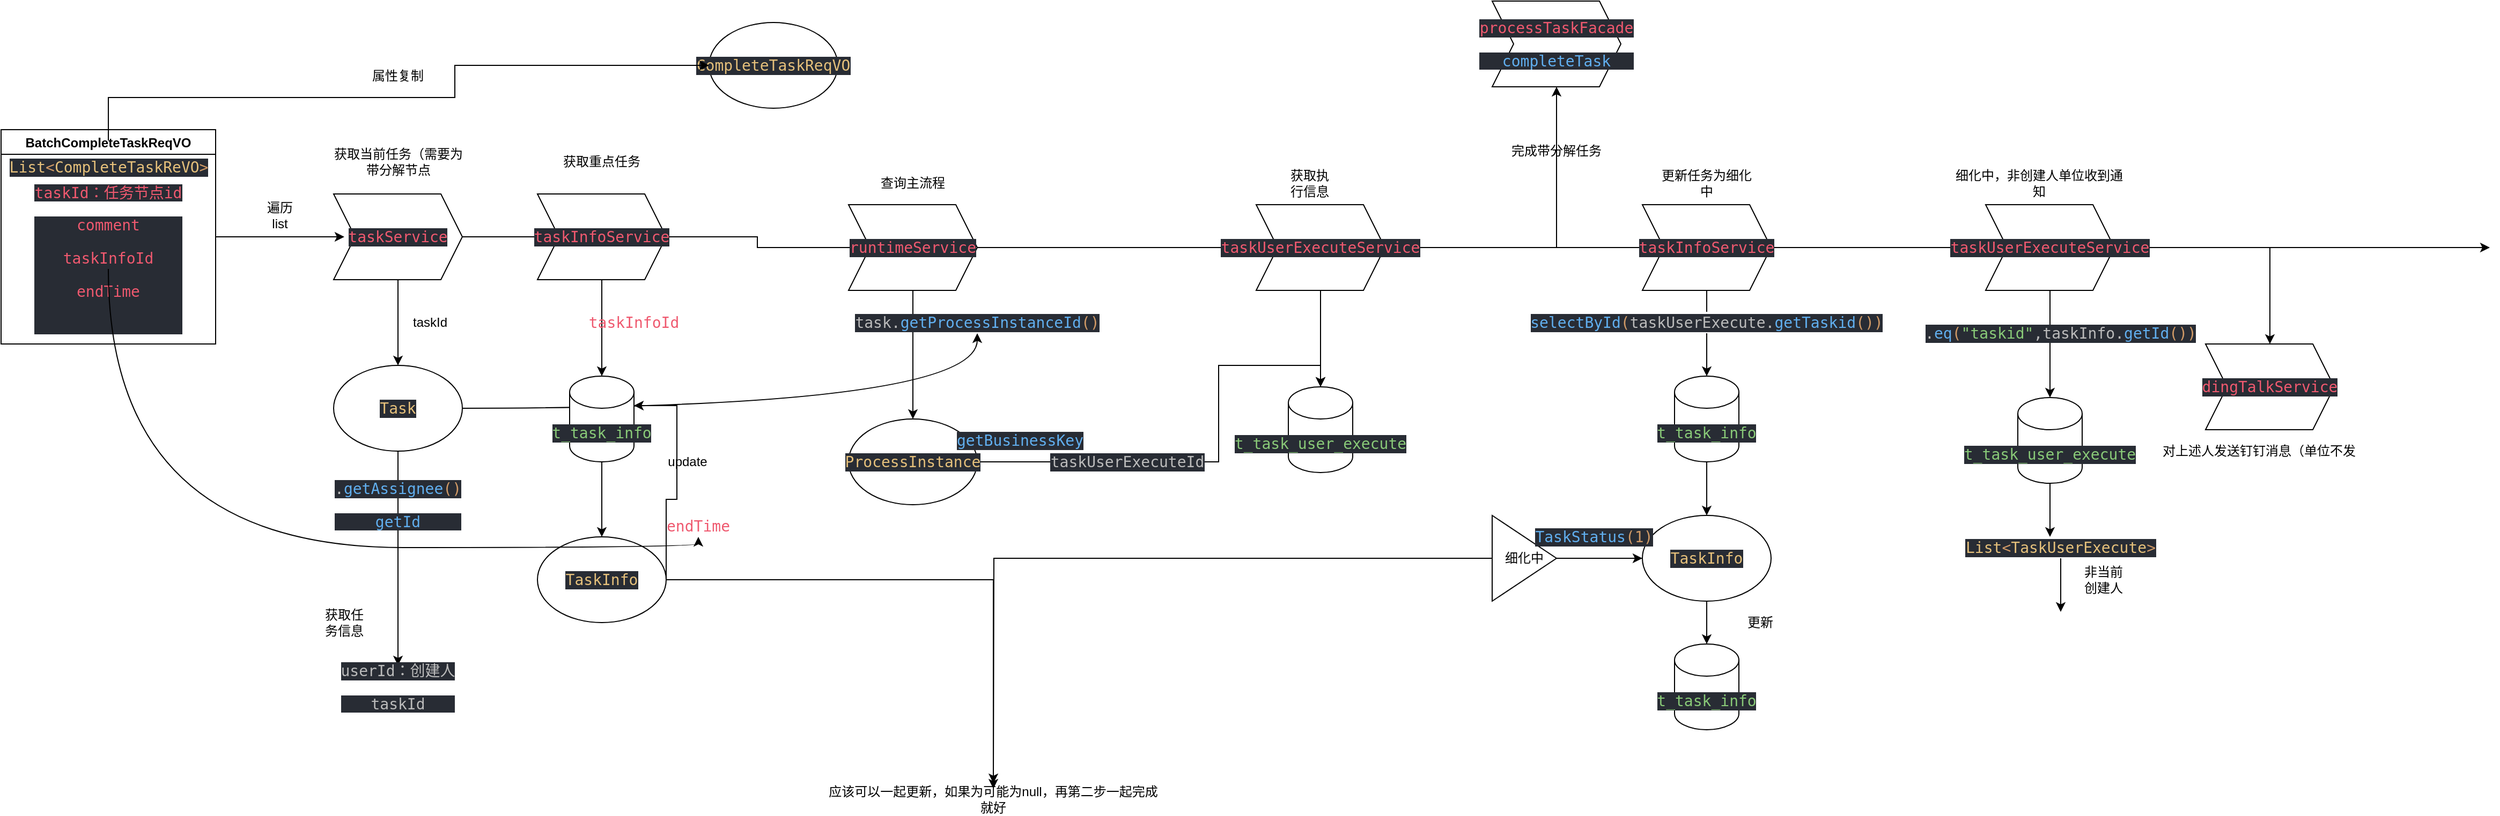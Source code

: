 <mxfile version="14.7.8" type="github">
  <diagram name="Page-1" id="2a216829-ef6e-dabb-86c1-c78162f3ba2b">
    <mxGraphModel dx="1955" dy="934" grid="1" gridSize="10" guides="1" tooltips="1" connect="1" arrows="1" fold="1" page="1" pageScale="1" pageWidth="850" pageHeight="1100" background="none" math="0" shadow="0">
      <root>
        <mxCell id="0" />
        <mxCell id="1" parent="0" />
        <mxCell id="A6VqSCoXwRXT_nMqE62j-7" style="edgeStyle=orthogonalEdgeStyle;rounded=0;orthogonalLoop=1;jettySize=auto;html=1;" edge="1" parent="1" source="A6VqSCoXwRXT_nMqE62j-2">
          <mxGeometry relative="1" as="geometry">
            <mxPoint x="390" y="390" as="targetPoint" />
          </mxGeometry>
        </mxCell>
        <mxCell id="A6VqSCoXwRXT_nMqE62j-2" value="BatchCompleteTaskReqVO" style="swimlane;" vertex="1" parent="1">
          <mxGeometry x="70" y="290" width="200" height="200" as="geometry" />
        </mxCell>
        <mxCell id="A6VqSCoXwRXT_nMqE62j-3" value="&lt;pre style=&quot;background-color: #282c34 ; color: #bbbbbb ; font-family: &amp;#34;jetbrains mono&amp;#34; , monospace ; font-size: 10.5pt&quot;&gt;&lt;span style=&quot;color: #e5c07b&quot;&gt;List&lt;/span&gt;&lt;span style=&quot;color: #d19a66&quot;&gt;&amp;lt;&lt;/span&gt;&lt;span style=&quot;color: #e5c07b&quot;&gt;CompleteTaskReVO&lt;/span&gt;&lt;span style=&quot;color: #d19a66&quot;&gt;&amp;gt;&lt;/span&gt;&lt;/pre&gt;" style="text;html=1;align=center;verticalAlign=middle;resizable=0;points=[];autosize=1;strokeColor=none;" vertex="1" parent="A6VqSCoXwRXT_nMqE62j-2">
          <mxGeometry x="15" y="10" width="170" height="50" as="geometry" />
        </mxCell>
        <mxCell id="A6VqSCoXwRXT_nMqE62j-6" value="&lt;pre style=&quot;background-color: #282c34 ; color: #bbbbbb ; font-family: &amp;#34;jetbrains mono&amp;#34; , monospace ; font-size: 10.5pt&quot;&gt;&lt;span style=&quot;color: #ef596f&quot;&gt;taskId：任务节点id&lt;/span&gt;&lt;/pre&gt;&lt;pre style=&quot;background-color: #282c34 ; color: #bbbbbb ; font-family: &amp;#34;jetbrains mono&amp;#34; , monospace ; font-size: 10.5pt&quot;&gt;&lt;pre style=&quot;font-family: &amp;#34;jetbrains mono&amp;#34; , monospace ; font-size: 10.5pt&quot;&gt;&lt;span style=&quot;color: #ef596f&quot;&gt;comment&lt;/span&gt;&lt;/pre&gt;&lt;pre style=&quot;font-family: &amp;#34;jetbrains mono&amp;#34; , monospace ; font-size: 10.5pt&quot;&gt;&lt;span style=&quot;color: #ef596f&quot;&gt;taskInfoId&lt;/span&gt;&lt;/pre&gt;&lt;pre style=&quot;font-family: &amp;#34;jetbrains mono&amp;#34; , monospace ; font-size: 10.5pt&quot;&gt;&lt;span style=&quot;color: #ef596f&quot;&gt;endTime&lt;/span&gt;&lt;/pre&gt;&lt;pre style=&quot;font-family: &amp;#34;jetbrains mono&amp;#34; , monospace ; font-size: 10.5pt&quot;&gt;&lt;span style=&quot;color: #ef596f&quot;&gt;&lt;br&gt;&lt;/span&gt;&lt;/pre&gt;&lt;/pre&gt;" style="text;html=1;strokeColor=none;fillColor=none;align=center;verticalAlign=middle;whiteSpace=wrap;rounded=0;" vertex="1" parent="A6VqSCoXwRXT_nMqE62j-2">
          <mxGeometry x="80" y="110" width="40" height="20" as="geometry" />
        </mxCell>
        <mxCell id="A6VqSCoXwRXT_nMqE62j-10" style="edgeStyle=orthogonalEdgeStyle;rounded=0;orthogonalLoop=1;jettySize=auto;html=1;" edge="1" parent="1" source="A6VqSCoXwRXT_nMqE62j-9">
          <mxGeometry relative="1" as="geometry">
            <mxPoint x="440" y="510" as="targetPoint" />
          </mxGeometry>
        </mxCell>
        <mxCell id="A6VqSCoXwRXT_nMqE62j-14" style="edgeStyle=orthogonalEdgeStyle;rounded=0;orthogonalLoop=1;jettySize=auto;html=1;exitX=1;exitY=0.5;exitDx=0;exitDy=0;" edge="1" parent="1" source="A6VqSCoXwRXT_nMqE62j-9">
          <mxGeometry relative="1" as="geometry">
            <mxPoint x="590" y="390" as="targetPoint" />
          </mxGeometry>
        </mxCell>
        <mxCell id="A6VqSCoXwRXT_nMqE62j-9" value="&lt;pre style=&quot;background-color: #282c34 ; color: #bbbbbb ; font-family: &amp;#34;jetbrains mono&amp;#34; , monospace ; font-size: 10.5pt&quot;&gt;&lt;span style=&quot;color: #ef596f&quot;&gt;taskService&lt;/span&gt;&lt;/pre&gt;" style="shape=step;perimeter=stepPerimeter;whiteSpace=wrap;html=1;fixedSize=1;" vertex="1" parent="1">
          <mxGeometry x="380" y="350" width="120" height="80" as="geometry" />
        </mxCell>
        <mxCell id="A6VqSCoXwRXT_nMqE62j-11" value="taskId" style="text;html=1;strokeColor=none;fillColor=none;align=center;verticalAlign=middle;whiteSpace=wrap;rounded=0;" vertex="1" parent="1">
          <mxGeometry x="450" y="460" width="40" height="20" as="geometry" />
        </mxCell>
        <mxCell id="A6VqSCoXwRXT_nMqE62j-43" style="edgeStyle=orthogonalEdgeStyle;curved=1;rounded=0;orthogonalLoop=1;jettySize=auto;html=1;entryX=0.5;entryY=1;entryDx=0;entryDy=0;" edge="1" parent="1" source="A6VqSCoXwRXT_nMqE62j-12" target="A6VqSCoXwRXT_nMqE62j-41">
          <mxGeometry relative="1" as="geometry" />
        </mxCell>
        <mxCell id="A6VqSCoXwRXT_nMqE62j-50" style="edgeStyle=orthogonalEdgeStyle;curved=1;rounded=0;orthogonalLoop=1;jettySize=auto;html=1;" edge="1" parent="1" source="A6VqSCoXwRXT_nMqE62j-12">
          <mxGeometry relative="1" as="geometry">
            <mxPoint x="440" y="790" as="targetPoint" />
          </mxGeometry>
        </mxCell>
        <mxCell id="A6VqSCoXwRXT_nMqE62j-12" value="&lt;pre style=&quot;background-color: #282c34 ; color: #bbbbbb ; font-family: &amp;#34;jetbrains mono&amp;#34; , monospace ; font-size: 10.5pt&quot;&gt;&lt;span style=&quot;color: #e5c07b&quot;&gt;Task&lt;/span&gt;&lt;/pre&gt;" style="ellipse;whiteSpace=wrap;html=1;" vertex="1" parent="1">
          <mxGeometry x="380" y="510" width="120" height="80" as="geometry" />
        </mxCell>
        <mxCell id="A6VqSCoXwRXT_nMqE62j-13" value="获取当前任务（需要为带分解节点" style="text;html=1;strokeColor=none;fillColor=none;align=center;verticalAlign=middle;whiteSpace=wrap;rounded=0;" vertex="1" parent="1">
          <mxGeometry x="377.5" y="310" width="125" height="20" as="geometry" />
        </mxCell>
        <mxCell id="A6VqSCoXwRXT_nMqE62j-16" style="edgeStyle=orthogonalEdgeStyle;rounded=0;orthogonalLoop=1;jettySize=auto;html=1;entryX=0.5;entryY=0;entryDx=0;entryDy=0;entryPerimeter=0;" edge="1" parent="1" source="A6VqSCoXwRXT_nMqE62j-15" target="A6VqSCoXwRXT_nMqE62j-18">
          <mxGeometry relative="1" as="geometry">
            <mxPoint x="630" y="510" as="targetPoint" />
          </mxGeometry>
        </mxCell>
        <mxCell id="A6VqSCoXwRXT_nMqE62j-102" style="edgeStyle=orthogonalEdgeStyle;rounded=0;orthogonalLoop=1;jettySize=auto;html=1;" edge="1" parent="1" source="A6VqSCoXwRXT_nMqE62j-15" target="A6VqSCoXwRXT_nMqE62j-38">
          <mxGeometry relative="1" as="geometry" />
        </mxCell>
        <mxCell id="A6VqSCoXwRXT_nMqE62j-15" value="&lt;pre style=&quot;background-color: #282c34 ; color: #bbbbbb ; font-family: &amp;#34;jetbrains mono&amp;#34; , monospace ; font-size: 10.5pt&quot;&gt;&lt;span style=&quot;color: #ef596f&quot;&gt;taskInfoService&lt;/span&gt;&lt;/pre&gt;" style="shape=step;perimeter=stepPerimeter;whiteSpace=wrap;html=1;fixedSize=1;" vertex="1" parent="1">
          <mxGeometry x="570" y="350" width="120" height="80" as="geometry" />
        </mxCell>
        <mxCell id="A6VqSCoXwRXT_nMqE62j-17" value="&lt;pre style=&quot;color: rgb(187 , 187 , 187) ; font-size: 10.5pt ; font-family: &amp;#34;jetbrains mono&amp;#34; , monospace&quot;&gt;&lt;span style=&quot;color: rgb(239 , 89 , 111)&quot;&gt;taskInfoId&lt;/span&gt;&lt;/pre&gt;" style="text;html=1;strokeColor=none;fillColor=none;align=center;verticalAlign=middle;whiteSpace=wrap;rounded=0;" vertex="1" parent="1">
          <mxGeometry x="640" y="460" width="40" height="20" as="geometry" />
        </mxCell>
        <mxCell id="A6VqSCoXwRXT_nMqE62j-22" style="edgeStyle=orthogonalEdgeStyle;rounded=0;orthogonalLoop=1;jettySize=auto;html=1;entryX=0.5;entryY=0;entryDx=0;entryDy=0;" edge="1" parent="1" source="A6VqSCoXwRXT_nMqE62j-18" target="A6VqSCoXwRXT_nMqE62j-21">
          <mxGeometry relative="1" as="geometry" />
        </mxCell>
        <mxCell id="A6VqSCoXwRXT_nMqE62j-18" value="&lt;pre style=&quot;background-color: #282c34 ; color: #bbbbbb ; font-family: &amp;#34;jetbrains mono&amp;#34; , monospace ; font-size: 10.5pt&quot;&gt;&lt;span style=&quot;color: #89ca78&quot;&gt;t_task_info&lt;/span&gt;&lt;/pre&gt;" style="shape=cylinder3;whiteSpace=wrap;html=1;boundedLbl=1;backgroundOutline=1;size=15;" vertex="1" parent="1">
          <mxGeometry x="600" y="520" width="60" height="80" as="geometry" />
        </mxCell>
        <mxCell id="A6VqSCoXwRXT_nMqE62j-20" value="获取重点任务" style="text;html=1;strokeColor=none;fillColor=none;align=center;verticalAlign=middle;whiteSpace=wrap;rounded=0;" vertex="1" parent="1">
          <mxGeometry x="585" y="310" width="90" height="20" as="geometry" />
        </mxCell>
        <mxCell id="A6VqSCoXwRXT_nMqE62j-23" style="edgeStyle=orthogonalEdgeStyle;rounded=0;orthogonalLoop=1;jettySize=auto;html=1;entryX=1;entryY=0;entryDx=0;entryDy=27.5;entryPerimeter=0;" edge="1" parent="1" source="A6VqSCoXwRXT_nMqE62j-21" target="A6VqSCoXwRXT_nMqE62j-18">
          <mxGeometry relative="1" as="geometry">
            <Array as="points">
              <mxPoint x="690" y="635" />
              <mxPoint x="700" y="635" />
              <mxPoint x="700" y="548" />
            </Array>
          </mxGeometry>
        </mxCell>
        <mxCell id="A6VqSCoXwRXT_nMqE62j-98" style="edgeStyle=orthogonalEdgeStyle;rounded=0;orthogonalLoop=1;jettySize=auto;html=1;" edge="1" parent="1" source="A6VqSCoXwRXT_nMqE62j-21" target="A6VqSCoXwRXT_nMqE62j-97">
          <mxGeometry relative="1" as="geometry" />
        </mxCell>
        <mxCell id="A6VqSCoXwRXT_nMqE62j-21" value="&lt;pre style=&quot;background-color: #282c34 ; color: #bbbbbb ; font-family: &amp;#34;jetbrains mono&amp;#34; , monospace ; font-size: 10.5pt&quot;&gt;&lt;span style=&quot;color: #e5c07b&quot;&gt;TaskInfo&lt;/span&gt;&lt;/pre&gt;" style="ellipse;whiteSpace=wrap;html=1;" vertex="1" parent="1">
          <mxGeometry x="570" y="670" width="120" height="80" as="geometry" />
        </mxCell>
        <mxCell id="A6VqSCoXwRXT_nMqE62j-27" value="&lt;pre style=&quot;color: rgb(187 , 187 , 187) ; font-size: 10.5pt ; font-family: &amp;#34;jetbrains mono&amp;#34; , monospace&quot;&gt;&lt;span style=&quot;color: rgb(239 , 89 , 111)&quot;&gt;endTime&lt;/span&gt;&lt;/pre&gt;" style="text;html=1;strokeColor=none;fillColor=none;align=center;verticalAlign=middle;whiteSpace=wrap;rounded=0;" vertex="1" parent="1">
          <mxGeometry x="700" y="650" width="40" height="20" as="geometry" />
        </mxCell>
        <mxCell id="A6VqSCoXwRXT_nMqE62j-30" style="edgeStyle=orthogonalEdgeStyle;curved=1;rounded=0;orthogonalLoop=1;jettySize=auto;html=1;entryX=0.5;entryY=1;entryDx=0;entryDy=0;" edge="1" parent="1" source="A6VqSCoXwRXT_nMqE62j-6" target="A6VqSCoXwRXT_nMqE62j-27">
          <mxGeometry relative="1" as="geometry">
            <Array as="points">
              <mxPoint x="170" y="680" />
              <mxPoint x="720" y="680" />
            </Array>
          </mxGeometry>
        </mxCell>
        <mxCell id="A6VqSCoXwRXT_nMqE62j-32" value="遍历list" style="text;html=1;strokeColor=none;fillColor=none;align=center;verticalAlign=middle;whiteSpace=wrap;rounded=0;" vertex="1" parent="1">
          <mxGeometry x="310" y="360" width="40" height="20" as="geometry" />
        </mxCell>
        <mxCell id="A6VqSCoXwRXT_nMqE62j-33" value="&lt;pre style=&quot;background-color: #282c34 ; color: #bbbbbb ; font-family: &amp;#34;jetbrains mono&amp;#34; , monospace ; font-size: 10.5pt&quot;&gt;&lt;span style=&quot;color: #e5c07b&quot;&gt;CompleteTaskReqVO&lt;/span&gt;&lt;/pre&gt;" style="ellipse;whiteSpace=wrap;html=1;" vertex="1" parent="1">
          <mxGeometry x="730" y="190" width="120" height="80" as="geometry" />
        </mxCell>
        <mxCell id="A6VqSCoXwRXT_nMqE62j-36" value="属性复制" style="text;html=1;strokeColor=none;fillColor=none;align=center;verticalAlign=middle;whiteSpace=wrap;rounded=0;" vertex="1" parent="1">
          <mxGeometry x="400" y="230" width="80" height="20" as="geometry" />
        </mxCell>
        <mxCell id="A6VqSCoXwRXT_nMqE62j-40" style="edgeStyle=orthogonalEdgeStyle;curved=1;rounded=0;orthogonalLoop=1;jettySize=auto;html=1;entryX=0.5;entryY=0;entryDx=0;entryDy=0;" edge="1" parent="1" source="A6VqSCoXwRXT_nMqE62j-38" target="A6VqSCoXwRXT_nMqE62j-44">
          <mxGeometry relative="1" as="geometry">
            <mxPoint x="920" y="550" as="targetPoint" />
          </mxGeometry>
        </mxCell>
        <mxCell id="A6VqSCoXwRXT_nMqE62j-59" style="edgeStyle=orthogonalEdgeStyle;curved=1;rounded=0;orthogonalLoop=1;jettySize=auto;html=1;entryX=0;entryY=0.5;entryDx=0;entryDy=0;" edge="1" parent="1" source="A6VqSCoXwRXT_nMqE62j-38" target="A6VqSCoXwRXT_nMqE62j-60">
          <mxGeometry relative="1" as="geometry">
            <mxPoint x="1280" y="410" as="targetPoint" />
          </mxGeometry>
        </mxCell>
        <mxCell id="A6VqSCoXwRXT_nMqE62j-38" value="&lt;pre style=&quot;background-color: #282c34 ; color: #bbbbbb ; font-family: &amp;#34;jetbrains mono&amp;#34; , monospace ; font-size: 10.5pt&quot;&gt;&lt;span style=&quot;color: #ef596f&quot;&gt;runtimeService&lt;/span&gt;&lt;/pre&gt;" style="shape=step;perimeter=stepPerimeter;whiteSpace=wrap;html=1;fixedSize=1;" vertex="1" parent="1">
          <mxGeometry x="860" y="360" width="120" height="80" as="geometry" />
        </mxCell>
        <mxCell id="A6VqSCoXwRXT_nMqE62j-41" value="&lt;pre style=&quot;background-color: #282c34 ; color: #bbbbbb ; font-family: &amp;#34;jetbrains mono&amp;#34; , monospace ; font-size: 10.5pt&quot;&gt;task.&lt;span style=&quot;color: #61afef&quot;&gt;getProcessInstanceId&lt;/span&gt;&lt;span style=&quot;color: #d19a66&quot;&gt;()&lt;/span&gt;&lt;/pre&gt;" style="text;html=1;strokeColor=none;fillColor=none;align=center;verticalAlign=middle;whiteSpace=wrap;rounded=0;" vertex="1" parent="1">
          <mxGeometry x="960" y="460" width="40" height="20" as="geometry" />
        </mxCell>
        <mxCell id="A6VqSCoXwRXT_nMqE62j-46" style="edgeStyle=orthogonalEdgeStyle;curved=1;rounded=0;orthogonalLoop=1;jettySize=auto;html=1;entryX=0;entryY=0.5;entryDx=0;entryDy=0;" edge="1" parent="1" source="A6VqSCoXwRXT_nMqE62j-44" target="A6VqSCoXwRXT_nMqE62j-47">
          <mxGeometry relative="1" as="geometry">
            <mxPoint x="1040" y="600" as="targetPoint" />
          </mxGeometry>
        </mxCell>
        <mxCell id="A6VqSCoXwRXT_nMqE62j-44" value="&lt;pre style=&quot;background-color: #282c34 ; color: #bbbbbb ; font-family: &amp;#34;jetbrains mono&amp;#34; , monospace ; font-size: 10.5pt&quot;&gt;&lt;span style=&quot;color: #e5c07b&quot;&gt;ProcessInstance&lt;/span&gt;&lt;/pre&gt;" style="ellipse;whiteSpace=wrap;html=1;" vertex="1" parent="1">
          <mxGeometry x="860" y="560" width="120" height="80" as="geometry" />
        </mxCell>
        <mxCell id="A6VqSCoXwRXT_nMqE62j-45" value="查询主流程" style="text;html=1;strokeColor=none;fillColor=none;align=center;verticalAlign=middle;whiteSpace=wrap;rounded=0;" vertex="1" parent="1">
          <mxGeometry x="885" y="330" width="70" height="20" as="geometry" />
        </mxCell>
        <mxCell id="A6VqSCoXwRXT_nMqE62j-64" style="edgeStyle=orthogonalEdgeStyle;rounded=0;orthogonalLoop=1;jettySize=auto;html=1;entryX=0.5;entryY=0;entryDx=0;entryDy=0;entryPerimeter=0;" edge="1" parent="1" source="A6VqSCoXwRXT_nMqE62j-47" target="A6VqSCoXwRXT_nMqE62j-62">
          <mxGeometry relative="1" as="geometry" />
        </mxCell>
        <mxCell id="A6VqSCoXwRXT_nMqE62j-47" value="&lt;pre style=&quot;background-color: #282c34 ; color: #bbbbbb ; font-family: &amp;#34;jetbrains mono&amp;#34; , monospace ; font-size: 10.5pt&quot;&gt;taskUserExecuteId&lt;/pre&gt;" style="text;html=1;strokeColor=none;fillColor=none;align=center;verticalAlign=middle;whiteSpace=wrap;rounded=0;" vertex="1" parent="1">
          <mxGeometry x="1100" y="590" width="40" height="20" as="geometry" />
        </mxCell>
        <mxCell id="A6VqSCoXwRXT_nMqE62j-48" value="&lt;pre style=&quot;background-color: #282c34 ; color: #bbbbbb ; font-family: &amp;#34;jetbrains mono&amp;#34; , monospace ; font-size: 10.5pt&quot;&gt;&lt;span style=&quot;color: #61afef&quot;&gt;getBusinessKey&lt;/span&gt;&lt;/pre&gt;" style="text;html=1;strokeColor=none;fillColor=none;align=center;verticalAlign=middle;whiteSpace=wrap;rounded=0;" vertex="1" parent="1">
          <mxGeometry x="1000" y="570" width="40" height="20" as="geometry" />
        </mxCell>
        <mxCell id="A6VqSCoXwRXT_nMqE62j-51" value="&lt;pre style=&quot;background-color: #282c34 ; color: #bbbbbb ; font-family: &amp;#34;jetbrains mono&amp;#34; , monospace ; font-size: 10.5pt&quot;&gt;userId：创建人&lt;/pre&gt;&lt;pre style=&quot;background-color: #282c34 ; color: #bbbbbb ; font-family: &amp;#34;jetbrains mono&amp;#34; , monospace ; font-size: 10.5pt&quot;&gt;&lt;pre style=&quot;font-family: &amp;#34;jetbrains mono&amp;#34; , monospace ; font-size: 10.5pt&quot;&gt;taskId&lt;/pre&gt;&lt;/pre&gt;" style="text;html=1;strokeColor=none;fillColor=none;align=center;verticalAlign=middle;whiteSpace=wrap;rounded=0;" vertex="1" parent="1">
          <mxGeometry x="420" y="800" width="40" height="20" as="geometry" />
        </mxCell>
        <mxCell id="A6VqSCoXwRXT_nMqE62j-52" value="&lt;pre style=&quot;background-color: #282c34 ; color: #bbbbbb ; font-family: &amp;#34;jetbrains mono&amp;#34; , monospace ; font-size: 10.5pt&quot;&gt;.&lt;span style=&quot;color: #61afef&quot;&gt;getAssignee&lt;/span&gt;&lt;span style=&quot;color: #d19a66&quot;&gt;()&lt;/span&gt;&lt;/pre&gt;&lt;pre style=&quot;background-color: #282c34 ; color: #bbbbbb ; font-family: &amp;#34;jetbrains mono&amp;#34; , monospace ; font-size: 10.5pt&quot;&gt;&lt;pre style=&quot;font-family: &amp;#34;jetbrains mono&amp;#34; , monospace ; font-size: 10.5pt&quot;&gt;&lt;span style=&quot;color: #61afef&quot;&gt;getId&lt;/span&gt;&lt;/pre&gt;&lt;/pre&gt;" style="text;html=1;strokeColor=none;fillColor=none;align=center;verticalAlign=middle;whiteSpace=wrap;rounded=0;" vertex="1" parent="1">
          <mxGeometry x="420" y="630" width="40" height="20" as="geometry" />
        </mxCell>
        <mxCell id="A6VqSCoXwRXT_nMqE62j-55" value="获取任务信息" style="text;html=1;strokeColor=none;fillColor=none;align=center;verticalAlign=middle;whiteSpace=wrap;rounded=0;" vertex="1" parent="1">
          <mxGeometry x="370" y="740" width="40" height="20" as="geometry" />
        </mxCell>
        <mxCell id="A6VqSCoXwRXT_nMqE62j-61" style="edgeStyle=orthogonalEdgeStyle;curved=1;rounded=0;orthogonalLoop=1;jettySize=auto;html=1;entryX=0.5;entryY=0;entryDx=0;entryDy=0;entryPerimeter=0;" edge="1" parent="1" source="A6VqSCoXwRXT_nMqE62j-60" target="A6VqSCoXwRXT_nMqE62j-62">
          <mxGeometry relative="1" as="geometry">
            <mxPoint x="1300" y="520" as="targetPoint" />
          </mxGeometry>
        </mxCell>
        <mxCell id="A6VqSCoXwRXT_nMqE62j-70" style="edgeStyle=orthogonalEdgeStyle;rounded=0;orthogonalLoop=1;jettySize=auto;html=1;entryX=0.5;entryY=1;entryDx=0;entryDy=0;" edge="1" parent="1" source="A6VqSCoXwRXT_nMqE62j-60" target="A6VqSCoXwRXT_nMqE62j-69">
          <mxGeometry relative="1" as="geometry" />
        </mxCell>
        <mxCell id="A6VqSCoXwRXT_nMqE62j-73" style="edgeStyle=orthogonalEdgeStyle;rounded=0;orthogonalLoop=1;jettySize=auto;html=1;entryX=0;entryY=0.5;entryDx=0;entryDy=0;" edge="1" parent="1" source="A6VqSCoXwRXT_nMqE62j-60" target="A6VqSCoXwRXT_nMqE62j-74">
          <mxGeometry relative="1" as="geometry">
            <mxPoint x="1580" y="400.0" as="targetPoint" />
          </mxGeometry>
        </mxCell>
        <mxCell id="A6VqSCoXwRXT_nMqE62j-60" value="&lt;pre style=&quot;background-color: #282c34 ; color: #bbbbbb ; font-family: &amp;#34;jetbrains mono&amp;#34; , monospace ; font-size: 10.5pt&quot;&gt;&lt;span style=&quot;color: #ef596f&quot;&gt;taskUserExecuteService&lt;/span&gt;&lt;/pre&gt;" style="shape=step;perimeter=stepPerimeter;whiteSpace=wrap;html=1;fixedSize=1;" vertex="1" parent="1">
          <mxGeometry x="1240" y="360" width="120" height="80" as="geometry" />
        </mxCell>
        <mxCell id="A6VqSCoXwRXT_nMqE62j-62" value="&lt;pre style=&quot;background-color: #282c34 ; color: #bbbbbb ; font-family: &amp;#34;jetbrains mono&amp;#34; , monospace ; font-size: 10.5pt&quot;&gt;&lt;span style=&quot;color: #89ca78&quot;&gt;t_task_user_execute&lt;/span&gt;&lt;/pre&gt;" style="shape=cylinder3;whiteSpace=wrap;html=1;boundedLbl=1;backgroundOutline=1;size=15;" vertex="1" parent="1">
          <mxGeometry x="1270" y="530" width="60" height="80" as="geometry" />
        </mxCell>
        <mxCell id="A6VqSCoXwRXT_nMqE62j-65" value="获取执行信息" style="text;html=1;strokeColor=none;fillColor=none;align=center;verticalAlign=middle;whiteSpace=wrap;rounded=0;" vertex="1" parent="1">
          <mxGeometry x="1270" y="330" width="40" height="20" as="geometry" />
        </mxCell>
        <mxCell id="A6VqSCoXwRXT_nMqE62j-66" value="update" style="text;html=1;strokeColor=none;fillColor=none;align=center;verticalAlign=middle;whiteSpace=wrap;rounded=0;" vertex="1" parent="1">
          <mxGeometry x="690" y="590" width="40" height="20" as="geometry" />
        </mxCell>
        <mxCell id="A6VqSCoXwRXT_nMqE62j-69" value="&lt;pre style=&quot;background-color: #282c34 ; color: #bbbbbb ; font-family: &amp;#34;jetbrains mono&amp;#34; , monospace ; font-size: 10.5pt&quot;&gt;&lt;span style=&quot;color: #ef596f&quot;&gt;processTaskFacade&lt;/span&gt;&lt;/pre&gt;&lt;pre style=&quot;background-color: rgb(40 , 44 , 52) ; font-family: &amp;#34;jetbrains mono&amp;#34; , monospace ; font-size: 10.5pt ; color: rgb(187 , 187 , 187)&quot;&gt;&lt;pre style=&quot;font-family: &amp;#34;jetbrains mono&amp;#34; , monospace ; font-size: 10.5pt&quot;&gt;&lt;span style=&quot;color: #61afef&quot;&gt;completeTask&lt;/span&gt;&lt;/pre&gt;&lt;/pre&gt;" style="shape=step;perimeter=stepPerimeter;whiteSpace=wrap;html=1;fixedSize=1;" vertex="1" parent="1">
          <mxGeometry x="1460" y="170" width="120" height="80" as="geometry" />
        </mxCell>
        <mxCell id="A6VqSCoXwRXT_nMqE62j-72" value="完成带分解任务" style="text;html=1;strokeColor=none;fillColor=none;align=center;verticalAlign=middle;whiteSpace=wrap;rounded=0;" vertex="1" parent="1">
          <mxGeometry x="1465" y="300" width="110" height="20" as="geometry" />
        </mxCell>
        <mxCell id="A6VqSCoXwRXT_nMqE62j-75" style="edgeStyle=orthogonalEdgeStyle;rounded=0;orthogonalLoop=1;jettySize=auto;html=1;startArrow=none;" edge="1" parent="1" source="A6VqSCoXwRXT_nMqE62j-76">
          <mxGeometry relative="1" as="geometry">
            <mxPoint x="1660" y="520.0" as="targetPoint" />
          </mxGeometry>
        </mxCell>
        <mxCell id="A6VqSCoXwRXT_nMqE62j-106" value="" style="edgeStyle=orthogonalEdgeStyle;rounded=0;orthogonalLoop=1;jettySize=auto;html=1;" edge="1" parent="1" source="A6VqSCoXwRXT_nMqE62j-74" target="A6VqSCoXwRXT_nMqE62j-105">
          <mxGeometry relative="1" as="geometry" />
        </mxCell>
        <mxCell id="A6VqSCoXwRXT_nMqE62j-74" value="&lt;pre style=&quot;background-color: #282c34 ; color: #bbbbbb ; font-family: &amp;#34;jetbrains mono&amp;#34; , monospace ; font-size: 10.5pt&quot;&gt;&lt;span style=&quot;color: #ef596f&quot;&gt;taskInfoService&lt;/span&gt;&lt;/pre&gt;" style="shape=step;perimeter=stepPerimeter;whiteSpace=wrap;html=1;fixedSize=1;" vertex="1" parent="1">
          <mxGeometry x="1600" y="360" width="120" height="80" as="geometry" />
        </mxCell>
        <mxCell id="A6VqSCoXwRXT_nMqE62j-76" value="&lt;pre style=&quot;background-color: #282c34 ; color: #bbbbbb ; font-family: &amp;#34;jetbrains mono&amp;#34; , monospace ; font-size: 10.5pt&quot;&gt;&lt;span style=&quot;color: #61afef&quot;&gt;selectById&lt;/span&gt;&lt;span style=&quot;color: #d19a66&quot;&gt;(&lt;/span&gt;taskUserExecute.&lt;span style=&quot;color: #61afef&quot;&gt;getTaskid&lt;/span&gt;&lt;span style=&quot;color: #d19a66&quot;&gt;())&lt;/span&gt;&lt;/pre&gt;" style="text;html=1;strokeColor=none;fillColor=none;align=center;verticalAlign=middle;whiteSpace=wrap;rounded=0;" vertex="1" parent="1">
          <mxGeometry x="1640" y="460" width="40" height="20" as="geometry" />
        </mxCell>
        <mxCell id="A6VqSCoXwRXT_nMqE62j-77" value="" style="edgeStyle=orthogonalEdgeStyle;rounded=0;orthogonalLoop=1;jettySize=auto;html=1;endArrow=none;" edge="1" parent="1" source="A6VqSCoXwRXT_nMqE62j-74" target="A6VqSCoXwRXT_nMqE62j-76">
          <mxGeometry relative="1" as="geometry">
            <mxPoint x="1660" y="520.0" as="targetPoint" />
            <mxPoint x="1660" y="440.0" as="sourcePoint" />
          </mxGeometry>
        </mxCell>
        <mxCell id="A6VqSCoXwRXT_nMqE62j-90" style="edgeStyle=orthogonalEdgeStyle;rounded=0;orthogonalLoop=1;jettySize=auto;html=1;" edge="1" parent="1" source="A6VqSCoXwRXT_nMqE62j-78" target="A6VqSCoXwRXT_nMqE62j-92">
          <mxGeometry relative="1" as="geometry">
            <mxPoint x="1660" y="770.0" as="targetPoint" />
          </mxGeometry>
        </mxCell>
        <mxCell id="A6VqSCoXwRXT_nMqE62j-99" style="edgeStyle=orthogonalEdgeStyle;rounded=0;orthogonalLoop=1;jettySize=auto;html=1;entryX=0.5;entryY=0;entryDx=0;entryDy=0;" edge="1" parent="1" source="A6VqSCoXwRXT_nMqE62j-78">
          <mxGeometry relative="1" as="geometry">
            <mxPoint x="995" y="900" as="targetPoint" />
          </mxGeometry>
        </mxCell>
        <mxCell id="A6VqSCoXwRXT_nMqE62j-78" value="&lt;pre style=&quot;background-color: #282c34 ; color: #bbbbbb ; font-family: &amp;#34;jetbrains mono&amp;#34; , monospace ; font-size: 10.5pt&quot;&gt;&lt;span style=&quot;color: #e5c07b&quot;&gt;TaskInfo&lt;/span&gt;&lt;/pre&gt;" style="ellipse;whiteSpace=wrap;html=1;" vertex="1" parent="1">
          <mxGeometry x="1600" y="650" width="120" height="80" as="geometry" />
        </mxCell>
        <mxCell id="A6VqSCoXwRXT_nMqE62j-83" style="edgeStyle=orthogonalEdgeStyle;rounded=0;orthogonalLoop=1;jettySize=auto;html=1;" edge="1" parent="1" source="A6VqSCoXwRXT_nMqE62j-82" target="A6VqSCoXwRXT_nMqE62j-78">
          <mxGeometry relative="1" as="geometry" />
        </mxCell>
        <mxCell id="A6VqSCoXwRXT_nMqE62j-82" value="细化中" style="triangle;whiteSpace=wrap;html=1;" vertex="1" parent="1">
          <mxGeometry x="1460" y="650" width="60" height="80" as="geometry" />
        </mxCell>
        <mxCell id="A6VqSCoXwRXT_nMqE62j-84" value="&lt;pre style=&quot;background-color: #282c34 ; color: #bbbbbb ; font-family: &amp;#34;jetbrains mono&amp;#34; , monospace ; font-size: 10.5pt&quot;&gt;&lt;span style=&quot;color: #61afef&quot;&gt;TaskStatus&lt;/span&gt;&lt;span style=&quot;color: #d19a66&quot;&gt;(1)&lt;/span&gt;&lt;/pre&gt;" style="text;html=1;strokeColor=none;fillColor=none;align=center;verticalAlign=middle;whiteSpace=wrap;rounded=0;" vertex="1" parent="1">
          <mxGeometry x="1535" y="660" width="40" height="20" as="geometry" />
        </mxCell>
        <mxCell id="A6VqSCoXwRXT_nMqE62j-87" style="edgeStyle=orthogonalEdgeStyle;rounded=0;orthogonalLoop=1;jettySize=auto;html=1;entryX=0.5;entryY=0;entryDx=0;entryDy=0;" edge="1" parent="1" source="A6VqSCoXwRXT_nMqE62j-86" target="A6VqSCoXwRXT_nMqE62j-78">
          <mxGeometry relative="1" as="geometry" />
        </mxCell>
        <mxCell id="A6VqSCoXwRXT_nMqE62j-86" value="&lt;pre style=&quot;background-color: rgb(40 , 44 , 52) ; color: rgb(187 , 187 , 187) ; font-family: &amp;#34;jetbrains mono&amp;#34; , monospace ; font-size: 10.5pt&quot;&gt;&lt;span style=&quot;color: rgb(137 , 202 , 120)&quot;&gt;t_task_info&lt;/span&gt;&lt;/pre&gt;" style="shape=cylinder3;whiteSpace=wrap;html=1;boundedLbl=1;backgroundOutline=1;size=15;" vertex="1" parent="1">
          <mxGeometry x="1630" y="520" width="60" height="80" as="geometry" />
        </mxCell>
        <mxCell id="A6VqSCoXwRXT_nMqE62j-92" value="&lt;pre style=&quot;background-color: rgb(40 , 44 , 52) ; color: rgb(187 , 187 , 187) ; font-family: &amp;#34;jetbrains mono&amp;#34; , monospace ; font-size: 10.5pt&quot;&gt;&lt;span style=&quot;color: rgb(137 , 202 , 120)&quot;&gt;t_task_info&lt;/span&gt;&lt;/pre&gt;" style="shape=cylinder3;whiteSpace=wrap;html=1;boundedLbl=1;backgroundOutline=1;size=15;" vertex="1" parent="1">
          <mxGeometry x="1630" y="770.0" width="60" height="80" as="geometry" />
        </mxCell>
        <mxCell id="A6VqSCoXwRXT_nMqE62j-93" value="更新" style="text;html=1;strokeColor=none;fillColor=none;align=center;verticalAlign=middle;whiteSpace=wrap;rounded=0;" vertex="1" parent="1">
          <mxGeometry x="1690" y="740" width="40" height="20" as="geometry" />
        </mxCell>
        <mxCell id="A6VqSCoXwRXT_nMqE62j-95" value="更新任务为细化中" style="text;html=1;strokeColor=none;fillColor=none;align=center;verticalAlign=middle;whiteSpace=wrap;rounded=0;" vertex="1" parent="1">
          <mxGeometry x="1615" y="330" width="90" height="20" as="geometry" />
        </mxCell>
        <mxCell id="A6VqSCoXwRXT_nMqE62j-97" value="应该可以一起更新，如果为可能为null，再第二步一起完成就好" style="text;html=1;strokeColor=none;fillColor=none;align=center;verticalAlign=middle;whiteSpace=wrap;rounded=0;" vertex="1" parent="1">
          <mxGeometry x="840" y="905" width="310" height="20" as="geometry" />
        </mxCell>
        <mxCell id="A6VqSCoXwRXT_nMqE62j-101" style="edgeStyle=orthogonalEdgeStyle;rounded=0;orthogonalLoop=1;jettySize=auto;html=1;entryX=0;entryY=0.5;entryDx=0;entryDy=0;" edge="1" parent="1" source="A6VqSCoXwRXT_nMqE62j-3" target="A6VqSCoXwRXT_nMqE62j-33">
          <mxGeometry relative="1" as="geometry">
            <Array as="points">
              <mxPoint x="170" y="260" />
              <mxPoint x="493" y="260" />
              <mxPoint x="493" y="230" />
            </Array>
          </mxGeometry>
        </mxCell>
        <mxCell id="A6VqSCoXwRXT_nMqE62j-108" style="edgeStyle=orthogonalEdgeStyle;rounded=0;orthogonalLoop=1;jettySize=auto;html=1;entryX=0.5;entryY=0;entryDx=0;entryDy=0;entryPerimeter=0;" edge="1" parent="1" source="A6VqSCoXwRXT_nMqE62j-105" target="A6VqSCoXwRXT_nMqE62j-113">
          <mxGeometry relative="1" as="geometry">
            <mxPoint x="1980" y="540" as="targetPoint" />
          </mxGeometry>
        </mxCell>
        <mxCell id="A6VqSCoXwRXT_nMqE62j-119" style="edgeStyle=orthogonalEdgeStyle;rounded=0;orthogonalLoop=1;jettySize=auto;html=1;entryX=0.5;entryY=0;entryDx=0;entryDy=0;" edge="1" parent="1" source="A6VqSCoXwRXT_nMqE62j-105" target="A6VqSCoXwRXT_nMqE62j-120">
          <mxGeometry relative="1" as="geometry">
            <mxPoint x="2180" y="480.0" as="targetPoint" />
          </mxGeometry>
        </mxCell>
        <mxCell id="A6VqSCoXwRXT_nMqE62j-122" style="edgeStyle=orthogonalEdgeStyle;rounded=0;orthogonalLoop=1;jettySize=auto;html=1;" edge="1" parent="1" source="A6VqSCoXwRXT_nMqE62j-105">
          <mxGeometry relative="1" as="geometry">
            <mxPoint x="2390" y="400.0" as="targetPoint" />
          </mxGeometry>
        </mxCell>
        <mxCell id="A6VqSCoXwRXT_nMqE62j-105" value="&lt;pre style=&quot;background-color: #282c34 ; color: #bbbbbb ; font-family: &amp;#34;jetbrains mono&amp;#34; , monospace ; font-size: 10.5pt&quot;&gt;&lt;pre style=&quot;font-family: &amp;#34;jetbrains mono&amp;#34; , monospace ; font-size: 10.5pt&quot;&gt;&lt;span style=&quot;color: #ef596f&quot;&gt;taskUserExecuteService&lt;/span&gt;&lt;/pre&gt;&lt;/pre&gt;" style="shape=step;perimeter=stepPerimeter;whiteSpace=wrap;html=1;fixedSize=1;" vertex="1" parent="1">
          <mxGeometry x="1920" y="360" width="120" height="80" as="geometry" />
        </mxCell>
        <mxCell id="A6VqSCoXwRXT_nMqE62j-107" value="细化中，非创建人单位收到通知" style="text;html=1;strokeColor=none;fillColor=none;align=center;verticalAlign=middle;whiteSpace=wrap;rounded=0;" vertex="1" parent="1">
          <mxGeometry x="1890" y="330" width="160" height="20" as="geometry" />
        </mxCell>
        <mxCell id="A6VqSCoXwRXT_nMqE62j-111" value="&lt;pre style=&quot;background-color: #282c34 ; color: #bbbbbb ; font-family: &amp;#34;jetbrains mono&amp;#34; , monospace ; font-size: 10.5pt&quot;&gt;.&lt;span style=&quot;color: #61afef&quot;&gt;eq&lt;/span&gt;&lt;span style=&quot;color: #d19a66&quot;&gt;(&lt;/span&gt;&lt;span style=&quot;color: #89ca78&quot;&gt;&quot;taskid&quot;&lt;/span&gt;,taskInfo.&lt;span style=&quot;color: #61afef&quot;&gt;getId&lt;/span&gt;&lt;span style=&quot;color: #d19a66&quot;&gt;())&lt;/span&gt;&lt;/pre&gt;" style="text;html=1;strokeColor=none;fillColor=none;align=center;verticalAlign=middle;whiteSpace=wrap;rounded=0;" vertex="1" parent="1">
          <mxGeometry x="1970" y="470" width="40" height="20" as="geometry" />
        </mxCell>
        <mxCell id="A6VqSCoXwRXT_nMqE62j-116" style="edgeStyle=orthogonalEdgeStyle;rounded=0;orthogonalLoop=1;jettySize=auto;html=1;entryX=0.25;entryY=0;entryDx=0;entryDy=0;" edge="1" parent="1" source="A6VqSCoXwRXT_nMqE62j-113" target="A6VqSCoXwRXT_nMqE62j-115">
          <mxGeometry relative="1" as="geometry" />
        </mxCell>
        <mxCell id="A6VqSCoXwRXT_nMqE62j-113" value="&lt;pre style=&quot;background-color: #282c34 ; color: #bbbbbb ; font-family: &amp;#34;jetbrains mono&amp;#34; , monospace ; font-size: 10.5pt&quot;&gt;&lt;span style=&quot;color: #89ca78&quot;&gt;t_task_user_execute&lt;/span&gt;&lt;/pre&gt;" style="shape=cylinder3;whiteSpace=wrap;html=1;boundedLbl=1;backgroundOutline=1;size=15;" vertex="1" parent="1">
          <mxGeometry x="1950" y="540" width="60" height="80" as="geometry" />
        </mxCell>
        <mxCell id="A6VqSCoXwRXT_nMqE62j-117" style="edgeStyle=orthogonalEdgeStyle;rounded=0;orthogonalLoop=1;jettySize=auto;html=1;" edge="1" parent="1" source="A6VqSCoXwRXT_nMqE62j-115">
          <mxGeometry relative="1" as="geometry">
            <mxPoint x="1990" y="740.0" as="targetPoint" />
          </mxGeometry>
        </mxCell>
        <mxCell id="A6VqSCoXwRXT_nMqE62j-115" value="&lt;pre style=&quot;background-color: #282c34 ; color: #bbbbbb ; font-family: &amp;#34;jetbrains mono&amp;#34; , monospace ; font-size: 10.5pt&quot;&gt;&lt;span style=&quot;color: #e5c07b&quot;&gt;List&lt;/span&gt;&lt;span style=&quot;color: #d19a66&quot;&gt;&amp;lt;&lt;/span&gt;&lt;span style=&quot;color: #e5c07b&quot;&gt;TaskUserExecute&lt;/span&gt;&lt;span style=&quot;color: #d19a66&quot;&gt;&amp;gt;&lt;/span&gt;&lt;/pre&gt;" style="text;html=1;strokeColor=none;fillColor=none;align=center;verticalAlign=middle;whiteSpace=wrap;rounded=0;" vertex="1" parent="1">
          <mxGeometry x="1970" y="670" width="40" height="20" as="geometry" />
        </mxCell>
        <mxCell id="A6VqSCoXwRXT_nMqE62j-118" value="非当前创建人" style="text;html=1;strokeColor=none;fillColor=none;align=center;verticalAlign=middle;whiteSpace=wrap;rounded=0;" vertex="1" parent="1">
          <mxGeometry x="2010" y="700" width="40" height="20" as="geometry" />
        </mxCell>
        <mxCell id="A6VqSCoXwRXT_nMqE62j-120" value="&lt;pre style=&quot;background-color: #282c34 ; color: #bbbbbb ; font-family: &amp;#34;jetbrains mono&amp;#34; , monospace ; font-size: 10.5pt&quot;&gt;&lt;span style=&quot;color: #ef596f&quot;&gt;dingTalkService&lt;/span&gt;&lt;/pre&gt;" style="shape=step;perimeter=stepPerimeter;whiteSpace=wrap;html=1;fixedSize=1;" vertex="1" parent="1">
          <mxGeometry x="2125" y="490" width="120" height="80" as="geometry" />
        </mxCell>
        <mxCell id="A6VqSCoXwRXT_nMqE62j-121" value="对上述人发送钉钉消息（单位不发" style="text;html=1;strokeColor=none;fillColor=none;align=center;verticalAlign=middle;whiteSpace=wrap;rounded=0;" vertex="1" parent="1">
          <mxGeometry x="2060" y="580" width="230" height="20" as="geometry" />
        </mxCell>
      </root>
    </mxGraphModel>
  </diagram>
</mxfile>
